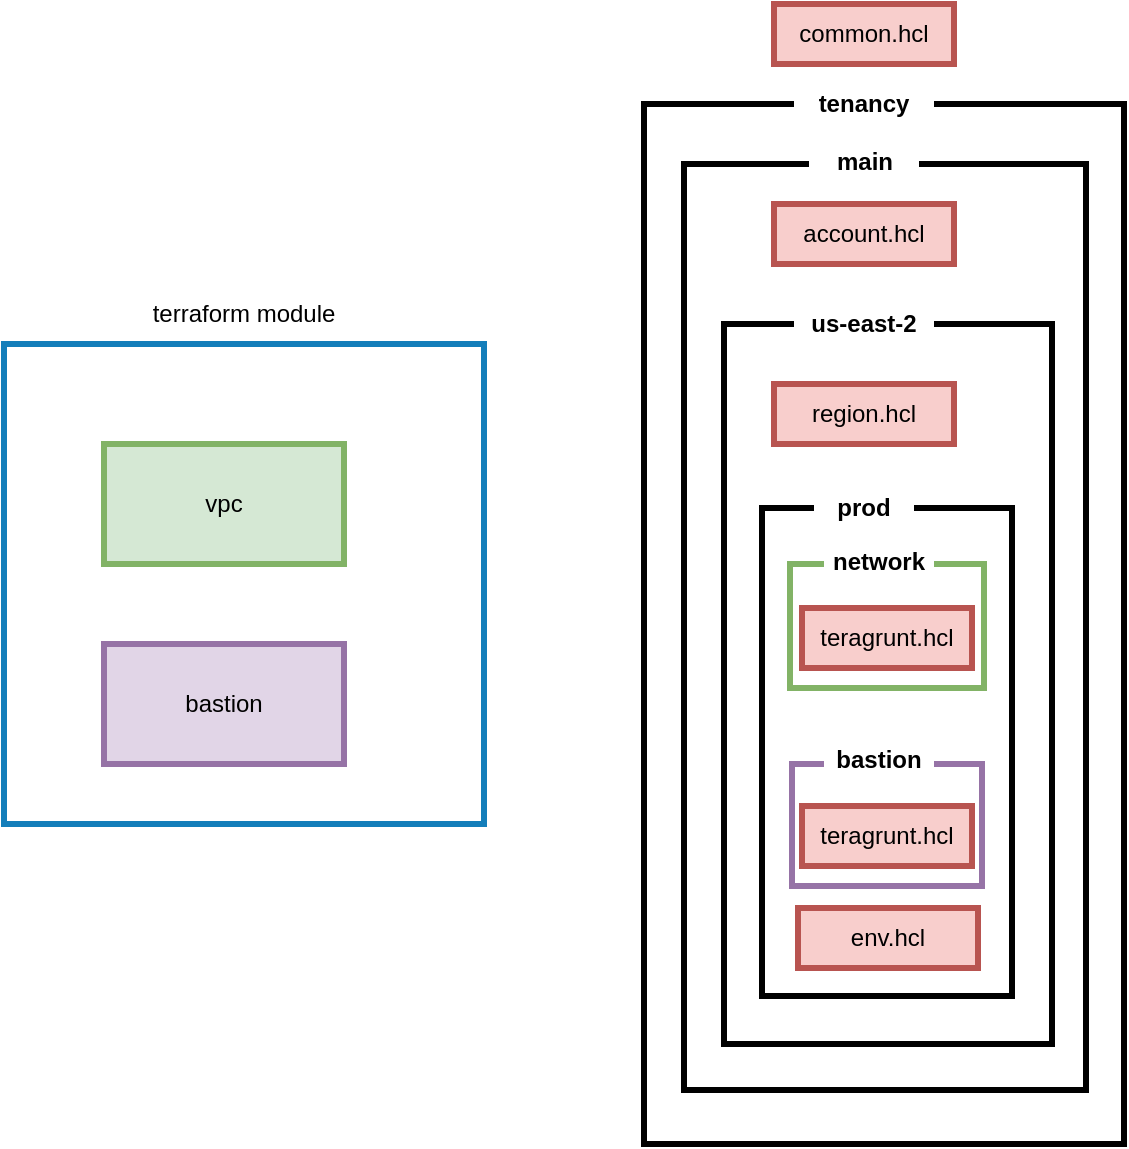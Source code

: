 <mxfile version="16.3.0" type="github">
  <diagram id="aNHKNKSCEudAVE1aIXGI" name="Page-1">
    <mxGraphModel dx="946" dy="991" grid="0" gridSize="10" guides="1" tooltips="1" connect="1" arrows="1" fold="1" page="0" pageScale="1" pageWidth="827" pageHeight="1169" math="0" shadow="0">
      <root>
        <mxCell id="0" />
        <mxCell id="1" parent="0" />
        <mxCell id="t-aMpEct67ms8JD1DDLI-1" value="" style="rounded=0;whiteSpace=wrap;html=1;fillColor=none;strokeWidth=3;strokeColor=#147EBA;" parent="1" vertex="1">
          <mxGeometry x="120" y="80" width="240" height="240" as="geometry" />
        </mxCell>
        <mxCell id="t-aMpEct67ms8JD1DDLI-2" value="terraform module" style="text;html=1;strokeColor=none;fillColor=none;align=center;verticalAlign=middle;whiteSpace=wrap;rounded=0;" parent="1" vertex="1">
          <mxGeometry x="170" y="50" width="140" height="30" as="geometry" />
        </mxCell>
        <mxCell id="t-aMpEct67ms8JD1DDLI-3" value="vpc" style="rounded=0;whiteSpace=wrap;html=1;strokeWidth=3;fillColor=#d5e8d4;strokeColor=#82b366;" parent="1" vertex="1">
          <mxGeometry x="170" y="130" width="120" height="60" as="geometry" />
        </mxCell>
        <mxCell id="t-aMpEct67ms8JD1DDLI-4" value="bastion" style="rounded=0;whiteSpace=wrap;html=1;strokeWidth=3;fillColor=#e1d5e7;strokeColor=#9673a6;" parent="1" vertex="1">
          <mxGeometry x="170" y="230" width="120" height="60" as="geometry" />
        </mxCell>
        <mxCell id="t-aMpEct67ms8JD1DDLI-5" value="" style="rounded=0;whiteSpace=wrap;html=1;strokeWidth=3;fillColor=none;" parent="1" vertex="1">
          <mxGeometry x="440" y="-40" width="240" height="520" as="geometry" />
        </mxCell>
        <mxCell id="t-aMpEct67ms8JD1DDLI-6" value="&lt;b&gt;tenancy&lt;/b&gt;" style="text;html=1;strokeColor=none;fillColor=#FFFFFF;align=center;verticalAlign=middle;whiteSpace=wrap;rounded=0;gradientColor=none;" parent="1" vertex="1">
          <mxGeometry x="515" y="-50" width="70" height="20" as="geometry" />
        </mxCell>
        <mxCell id="t-aMpEct67ms8JD1DDLI-7" value="" style="rounded=0;whiteSpace=wrap;html=1;strokeWidth=3;fillColor=none;" parent="1" vertex="1">
          <mxGeometry x="460" y="-10" width="201" height="463" as="geometry" />
        </mxCell>
        <mxCell id="t-aMpEct67ms8JD1DDLI-9" value="&lt;b&gt;main&lt;/b&gt;" style="text;html=1;strokeColor=none;fillColor=default;align=center;verticalAlign=middle;whiteSpace=wrap;rounded=0;" parent="1" vertex="1">
          <mxGeometry x="522.5" y="-26" width="55" height="30" as="geometry" />
        </mxCell>
        <mxCell id="t-aMpEct67ms8JD1DDLI-10" value="" style="rounded=0;whiteSpace=wrap;html=1;strokeWidth=3;fillColor=none;" parent="1" vertex="1">
          <mxGeometry x="480" y="70" width="164" height="360" as="geometry" />
        </mxCell>
        <mxCell id="t-aMpEct67ms8JD1DDLI-11" value="&lt;b&gt;us-east-2&lt;/b&gt;" style="text;html=1;strokeColor=none;fillColor=default;align=center;verticalAlign=middle;whiteSpace=wrap;rounded=0;" parent="1" vertex="1">
          <mxGeometry x="515" y="55" width="70" height="30" as="geometry" />
        </mxCell>
        <mxCell id="t-aMpEct67ms8JD1DDLI-12" value="" style="rounded=0;whiteSpace=wrap;html=1;strokeWidth=3;fillColor=none;" parent="1" vertex="1">
          <mxGeometry x="499" y="162" width="125" height="244" as="geometry" />
        </mxCell>
        <mxCell id="t-aMpEct67ms8JD1DDLI-13" value="&lt;b&gt;prod&lt;/b&gt;" style="text;html=1;strokeColor=none;fillColor=default;align=center;verticalAlign=middle;whiteSpace=wrap;rounded=0;" parent="1" vertex="1">
          <mxGeometry x="525" y="152" width="50" height="20" as="geometry" />
        </mxCell>
        <mxCell id="T6S7foqwIrgjK6Ff9_I0-1" value="" style="rounded=0;whiteSpace=wrap;html=1;strokeWidth=3;fillColor=none;strokeColor=#82b366;" vertex="1" parent="1">
          <mxGeometry x="513" y="190" width="97" height="62" as="geometry" />
        </mxCell>
        <mxCell id="T6S7foqwIrgjK6Ff9_I0-2" value="" style="rounded=0;whiteSpace=wrap;html=1;strokeWidth=3;fillColor=none;strokeColor=#9673a6;" vertex="1" parent="1">
          <mxGeometry x="514" y="290" width="95" height="61" as="geometry" />
        </mxCell>
        <mxCell id="T6S7foqwIrgjK6Ff9_I0-4" value="env.hcl" style="rounded=0;whiteSpace=wrap;html=1;strokeWidth=3;fillColor=#f8cecc;strokeColor=#b85450;" vertex="1" parent="1">
          <mxGeometry x="517" y="362" width="90" height="30" as="geometry" />
        </mxCell>
        <mxCell id="T6S7foqwIrgjK6Ff9_I0-5" value="region.hcl" style="rounded=0;whiteSpace=wrap;html=1;strokeWidth=3;fillColor=#f8cecc;strokeColor=#b85450;" vertex="1" parent="1">
          <mxGeometry x="505" y="100" width="90" height="30" as="geometry" />
        </mxCell>
        <mxCell id="T6S7foqwIrgjK6Ff9_I0-7" value="account.hcl" style="rounded=0;whiteSpace=wrap;html=1;strokeWidth=3;fillColor=#f8cecc;strokeColor=#b85450;" vertex="1" parent="1">
          <mxGeometry x="505" y="10" width="90" height="30" as="geometry" />
        </mxCell>
        <mxCell id="T6S7foqwIrgjK6Ff9_I0-8" value="common.hcl" style="rounded=0;whiteSpace=wrap;html=1;strokeWidth=3;fillColor=#f8cecc;strokeColor=#b85450;" vertex="1" parent="1">
          <mxGeometry x="505" y="-90" width="90" height="30" as="geometry" />
        </mxCell>
        <mxCell id="T6S7foqwIrgjK6Ff9_I0-10" value="&lt;b&gt;bastion&lt;/b&gt;" style="text;html=1;strokeColor=none;fillColor=#FFFFFF;align=center;verticalAlign=middle;whiteSpace=wrap;rounded=0;gradientColor=none;" vertex="1" parent="1">
          <mxGeometry x="530" y="279" width="55" height="18" as="geometry" />
        </mxCell>
        <mxCell id="T6S7foqwIrgjK6Ff9_I0-11" value="&lt;b&gt;network&lt;/b&gt;" style="text;html=1;strokeColor=none;fillColor=#FFFFFF;align=center;verticalAlign=middle;whiteSpace=wrap;rounded=0;gradientColor=none;" vertex="1" parent="1">
          <mxGeometry x="530" y="180" width="55" height="18" as="geometry" />
        </mxCell>
        <mxCell id="T6S7foqwIrgjK6Ff9_I0-14" value="teragrunt.hcl" style="rounded=0;whiteSpace=wrap;html=1;strokeWidth=3;fillColor=#f8cecc;strokeColor=#b85450;" vertex="1" parent="1">
          <mxGeometry x="519" y="212" width="85" height="30" as="geometry" />
        </mxCell>
        <mxCell id="T6S7foqwIrgjK6Ff9_I0-15" value="teragrunt.hcl" style="rounded=0;whiteSpace=wrap;html=1;strokeWidth=3;fillColor=#f8cecc;strokeColor=#b85450;" vertex="1" parent="1">
          <mxGeometry x="519" y="311" width="85" height="30" as="geometry" />
        </mxCell>
      </root>
    </mxGraphModel>
  </diagram>
</mxfile>
